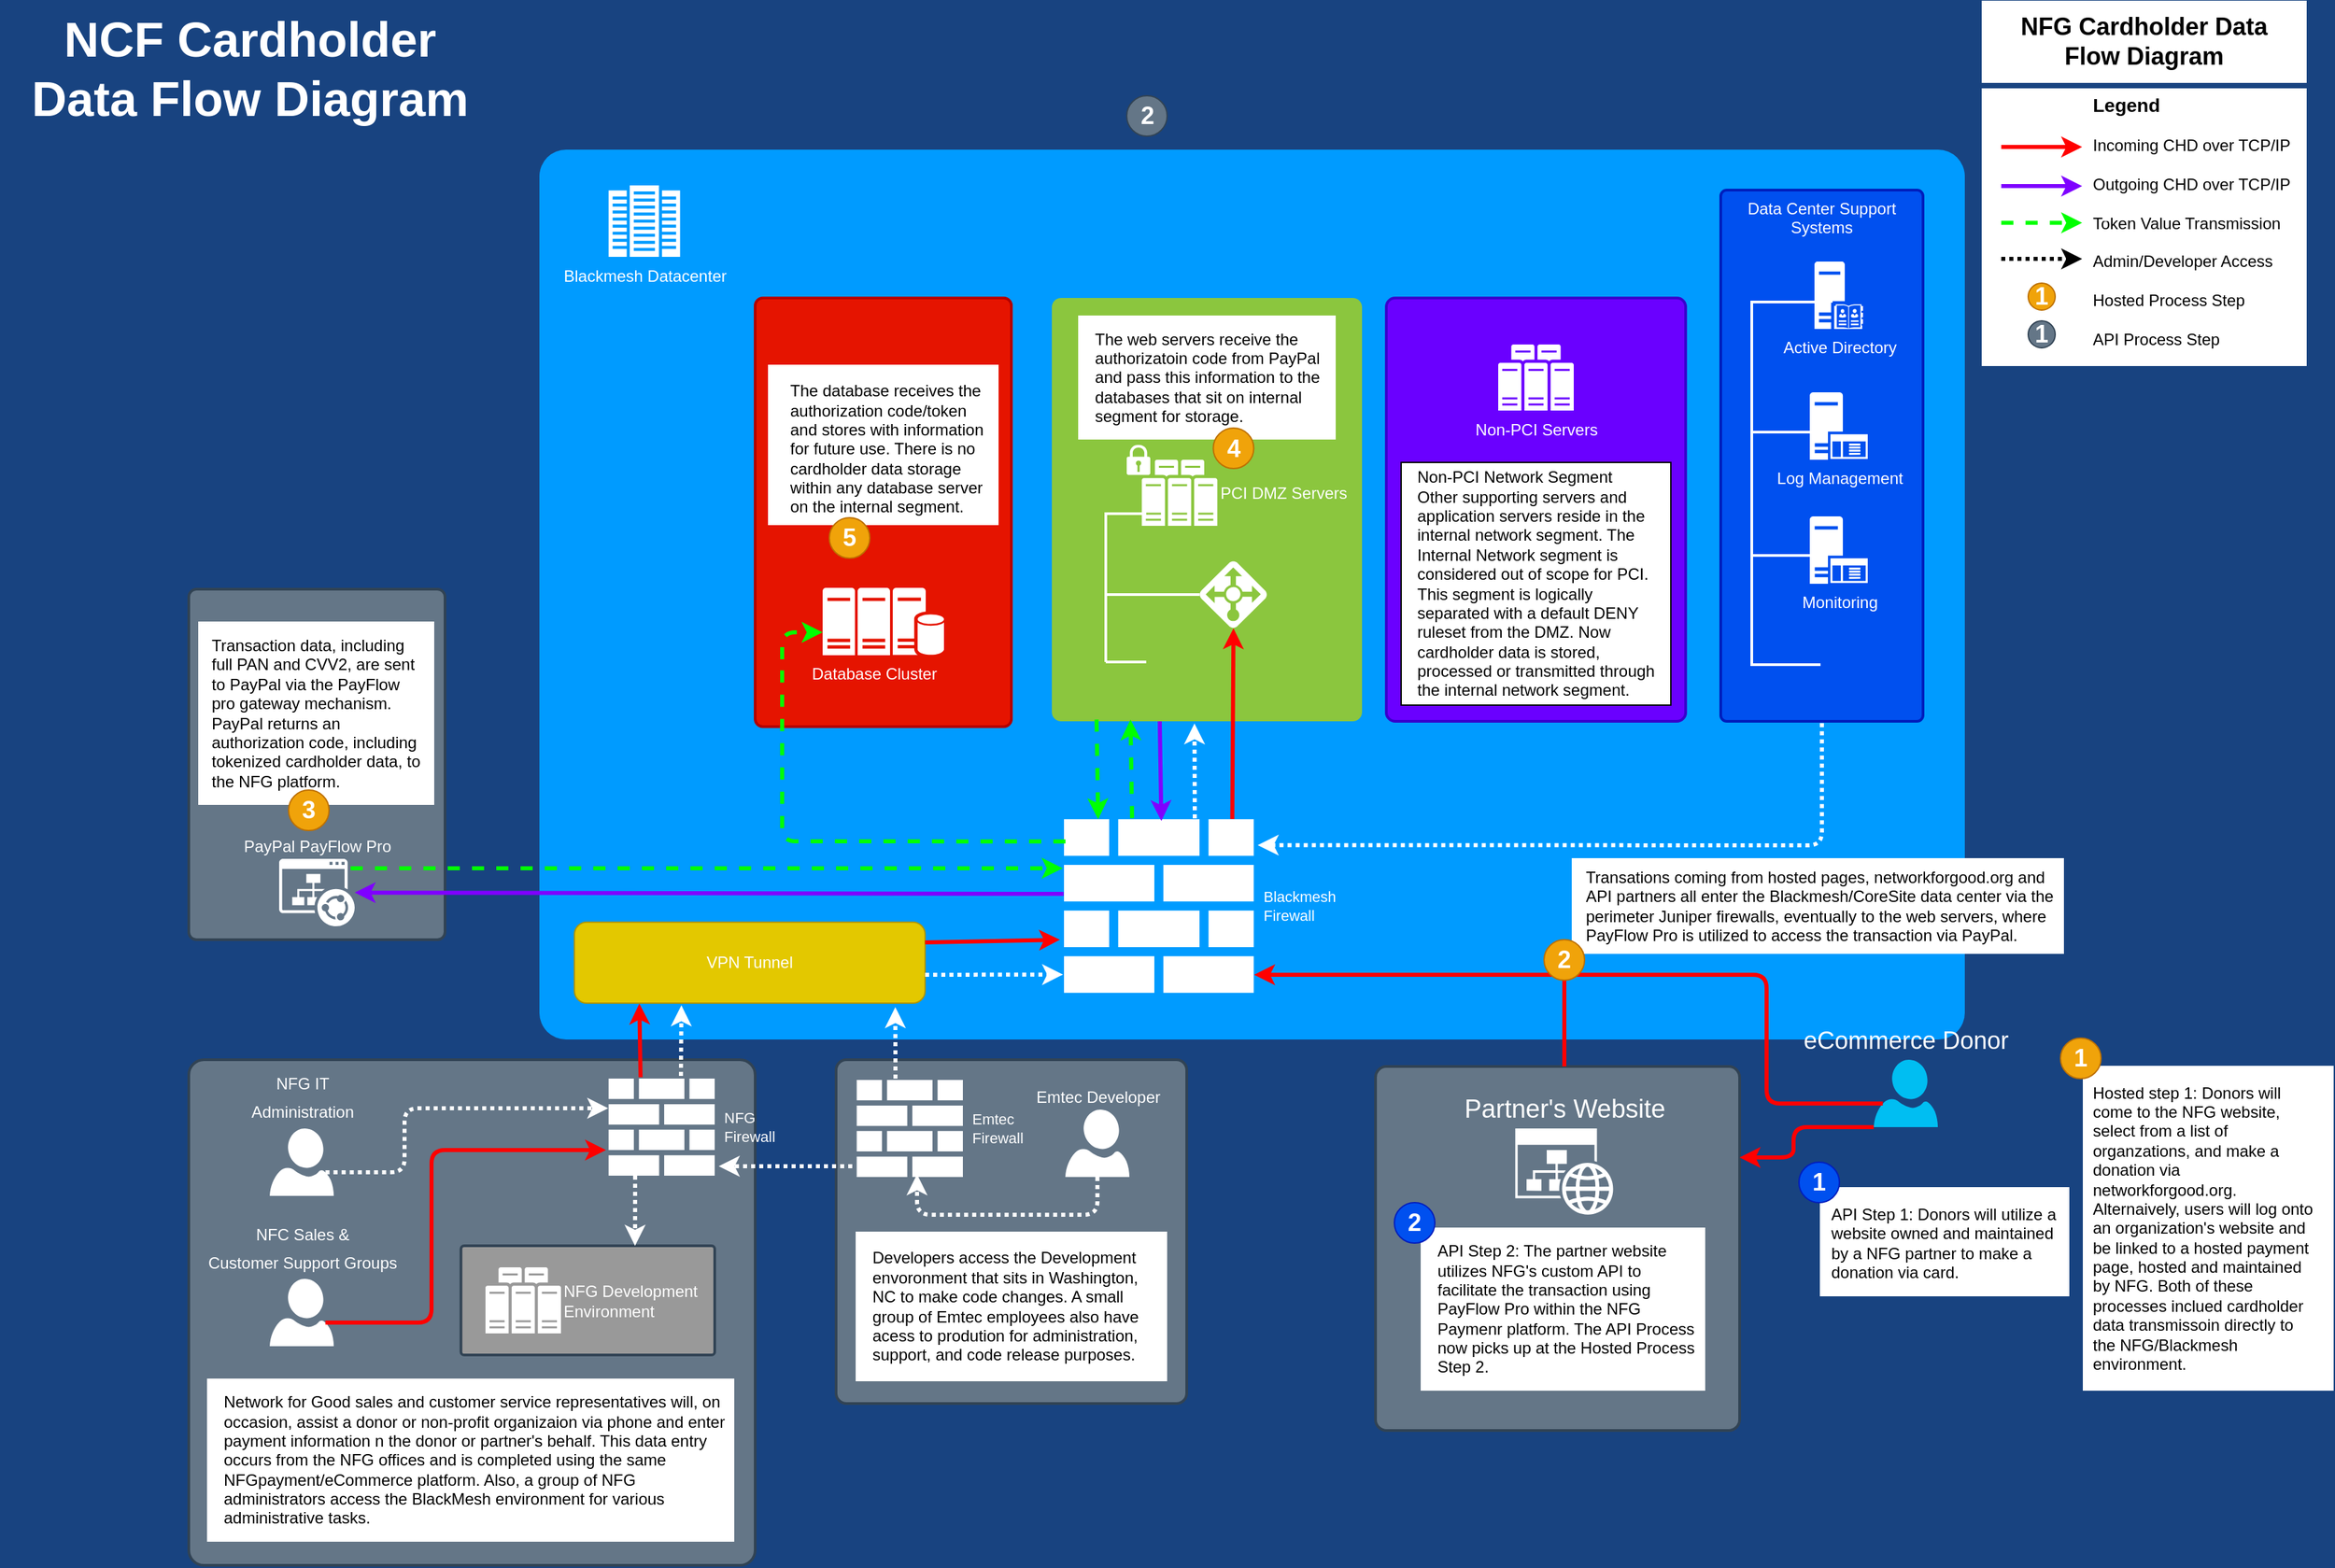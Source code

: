 <mxfile version="14.9.6" type="device"><diagram name="Page-1" id="7a6c530e-6e37-e111-ec74-82921da8cc10"><mxGraphModel dx="1536" dy="982" grid="1" gridSize="10" guides="1" tooltips="1" connect="1" arrows="1" fold="1" page="1" pageScale="1.5" pageWidth="1169" pageHeight="826" background="#184380" math="0" shadow="0"><root><mxCell id="0" style=";html=1;"/><mxCell id="1" style=";html=1;" parent="0"/><mxCell id="23046e2b9bb16c14-116" value="" style="whiteSpace=wrap;html=1;rounded=1;shadow=0;strokeColor=none;strokeWidth=2;fillColor=#009BFF;fontSize=20;fontColor=#FFFFFF;align=center;arcSize=3;verticalAlign=top;spacingTop=4;" parent="1" vertex="1"><mxGeometry x="410" y="150" width="1057" height="660" as="geometry"/></mxCell><mxCell id="23046e2b9bb16c14-64" value="Data Center Support Systems" style="rounded=1;whiteSpace=wrap;html=1;shadow=0;strokeWidth=2;fillColor=#0050ef;fontSize=12;fontColor=#ffffff;align=center;strokeColor=#001DBC;arcSize=3;verticalAlign=top;" parent="1" vertex="1"><mxGeometry x="1286" y="180" width="150" height="394" as="geometry"/></mxCell><mxCell id="23046e2b9bb16c14-27" value="" style="rounded=1;whiteSpace=wrap;html=1;shadow=0;strokeWidth=2;fillColor=#8BC63E;fontSize=12;fontColor=#000000;align=center;arcSize=3;strokeColor=none;" parent="1" vertex="1"><mxGeometry x="790" y="260" width="230" height="314" as="geometry"/></mxCell><mxCell id="23046e2b9bb16c14-28" value="" style="rounded=1;whiteSpace=wrap;html=1;shadow=0;strokeWidth=2;fillColor=#e51400;fontSize=12;fontColor=#ffffff;align=center;strokeColor=#B20000;arcSize=3;verticalAlign=middle;" parent="1" vertex="1"><mxGeometry x="570" y="260" width="190" height="318" as="geometry"/></mxCell><mxCell id="24964f25f45c63f1-6" value="" style="shadow=0;dashed=0;html=1;strokeColor=none;shape=mxgraph.mscae.enterprise.lock;fillColor=#FFFFFF;rounded=0;fontSize=12;fontColor=#000000;align=center;" parent="1" vertex="1"><mxGeometry x="845.5" y="368.78" width="17.5" height="22.44" as="geometry"/></mxCell><mxCell id="23046e2b9bb16c14-7" value="" style="shadow=0;dashed=0;html=1;strokeColor=none;labelPosition=center;verticalLabelPosition=bottom;verticalAlign=top;shape=mxgraph.mscae.cloud.azure_load_balancer_feature;fillColor=#FFFFFF;rounded=1;fontSize=12;fontColor=#000000;align=center;" parent="1" vertex="1"><mxGeometry x="899.7" y="455" width="50" height="50" as="geometry"/></mxCell><mxCell id="23046e2b9bb16c14-113" value="&lt;font style=&quot;font-size: 36px&quot;&gt;NCF Cardholder &lt;br&gt;Data Flow Diagram&lt;/font&gt;" style="text;strokeColor=none;fillColor=none;html=1;fontSize=24;fontStyle=1;verticalAlign=middle;align=center;rounded=0;shadow=0;fontColor=#FFFFFF;" parent="1" vertex="1"><mxGeometry x="10" y="70" width="370" height="40" as="geometry"/></mxCell><mxCell id="F9Jd3yDBufdOhuTDFZ8U-1" value="&lt;font color=&quot;#ffffff&quot;&gt;Blackmesh Datacenter&lt;/font&gt;" style="pointerEvents=1;shadow=0;dashed=0;html=1;labelPosition=center;verticalLabelPosition=bottom;verticalAlign=top;outlineConnect=0;align=center;shape=mxgraph.office.servers.datacenter;strokeColor=none;" parent="1" vertex="1"><mxGeometry x="461.3" y="176.5" width="53" height="53" as="geometry"/></mxCell><mxCell id="F9Jd3yDBufdOhuTDFZ8U-3" value="&lt;font color=&quot;#ffffff&quot;&gt;PCI DMZ Servers&lt;/font&gt;" style="pointerEvents=1;shadow=0;dashed=0;html=1;labelPosition=right;verticalLabelPosition=middle;verticalAlign=middle;outlineConnect=0;align=left;shape=mxgraph.office.servers.physical_host_farm;strokeColor=none;" parent="1" vertex="1"><mxGeometry x="856.7" y="380" width="56" height="49" as="geometry"/></mxCell><mxCell id="F9Jd3yDBufdOhuTDFZ8U-4" value="&lt;font color=&quot;#ffffff&quot;&gt;Log Management&lt;/font&gt;" style="aspect=fixed;pointerEvents=1;shadow=0;dashed=0;html=1;labelPosition=center;verticalLabelPosition=bottom;verticalAlign=top;align=center;shape=mxgraph.mscae.enterprise.application_server;strokeColor=none;" parent="1" vertex="1"><mxGeometry x="1352" y="330" width="43" height="50" as="geometry"/></mxCell><mxCell id="F9Jd3yDBufdOhuTDFZ8U-5" value="&lt;font color=&quot;#ffffff&quot;&gt;Active Directory&lt;/font&gt;" style="aspect=fixed;pointerEvents=1;shadow=0;dashed=0;html=1;labelPosition=center;verticalLabelPosition=bottom;verticalAlign=top;align=center;shape=mxgraph.mscae.enterprise.server_directory;strokeColor=none;" parent="1" vertex="1"><mxGeometry x="1355.5" y="233" width="36" height="50" as="geometry"/></mxCell><mxCell id="F9Jd3yDBufdOhuTDFZ8U-6" value="&lt;font color=&quot;#ffffff&quot;&gt;Monitoring&lt;/font&gt;" style="aspect=fixed;pointerEvents=1;shadow=0;dashed=0;html=1;labelPosition=center;verticalLabelPosition=bottom;verticalAlign=top;align=center;shape=mxgraph.mscae.enterprise.application_server;strokeColor=none;" parent="1" vertex="1"><mxGeometry x="1352" y="422" width="43" height="50" as="geometry"/></mxCell><mxCell id="F9Jd3yDBufdOhuTDFZ8U-11" value="" style="line;strokeWidth=2;direction=south;html=1;strokeColor=#FFFFFF;" parent="1" vertex="1"><mxGeometry x="1304" y="262" width="10" height="271" as="geometry"/></mxCell><mxCell id="F9Jd3yDBufdOhuTDFZ8U-12" value="" style="line;strokeWidth=2;html=1;strokeColor=#FFFFFF;" parent="1" vertex="1"><mxGeometry x="1308" y="258" width="52" height="10" as="geometry"/></mxCell><mxCell id="F9Jd3yDBufdOhuTDFZ8U-13" value="" style="line;strokeWidth=2;html=1;strokeColor=#FFFFFF;" parent="1" vertex="1"><mxGeometry x="1308" y="446" width="52" height="10" as="geometry"/></mxCell><mxCell id="F9Jd3yDBufdOhuTDFZ8U-14" value="" style="line;strokeWidth=2;html=1;strokeColor=#FFFFFF;" parent="1" vertex="1"><mxGeometry x="1308" y="354.5" width="52" height="10" as="geometry"/></mxCell><mxCell id="F9Jd3yDBufdOhuTDFZ8U-15" value="" style="line;strokeWidth=2;html=1;strokeColor=#FFFFFF;" parent="1" vertex="1"><mxGeometry x="1308" y="527" width="52" height="10" as="geometry"/></mxCell><mxCell id="23046e2b9bb16c14-62" value="Blackmesh&lt;br&gt;Firewall" style="shadow=0;dashed=0;html=1;strokeColor=none;labelPosition=right;verticalLabelPosition=middle;verticalAlign=middle;shape=mxgraph.office.concepts.firewall;fillColor=#FFFFFF;rounded=1;fontSize=11;fontColor=#FFFFFF;align=left;spacingLeft=5;" parent="1" vertex="1"><mxGeometry x="799" y="646.64" width="140.7" height="128.72" as="geometry"/></mxCell><mxCell id="F9Jd3yDBufdOhuTDFZ8U-18" value="" style="edgeStyle=elbowEdgeStyle;elbow=vertical;endArrow=none;html=1;strokeWidth=3;strokeColor=#FFFFFF;dashed=1;endFill=0;entryX=0.5;entryY=1;entryDx=0;entryDy=0;dashPattern=1 1;exitX=1.021;exitY=0.149;exitDx=0;exitDy=0;exitPerimeter=0;startArrow=classic;startFill=1;" parent="1" target="23046e2b9bb16c14-64" edge="1" source="23046e2b9bb16c14-62"><mxGeometry width="50" height="50" relative="1" as="geometry"><mxPoint x="1130" y="630" as="sourcePoint"/><mxPoint x="1360" y="580" as="targetPoint"/><Array as="points"><mxPoint x="1150" y="666"/></Array></mxGeometry></mxCell><mxCell id="F9Jd3yDBufdOhuTDFZ8U-19" value="" style="edgeStyle=elbowEdgeStyle;elbow=vertical;endArrow=none;html=1;exitX=0.008;exitY=0.128;exitDx=0;exitDy=0;exitPerimeter=0;strokeWidth=3;dashed=1;endFill=0;strokeColor=#00FF00;" parent="1" source="23046e2b9bb16c14-62" edge="1"><mxGeometry width="50" height="50" relative="1" as="geometry"><mxPoint x="830" y="650" as="sourcePoint"/><mxPoint x="590" y="530" as="targetPoint"/><Array as="points"><mxPoint x="700" y="663"/></Array></mxGeometry></mxCell><mxCell id="F9Jd3yDBufdOhuTDFZ8U-20" value="" style="endArrow=classic;html=1;strokeWidth=3;exitX=0.887;exitY=-0.001;exitDx=0;exitDy=0;exitPerimeter=0;endFill=1;entryX=0.5;entryY=1;entryDx=0;entryDy=0;entryPerimeter=0;strokeColor=#FF0000;" parent="1" target="23046e2b9bb16c14-7" edge="1" source="23046e2b9bb16c14-62"><mxGeometry width="50" height="50" relative="1" as="geometry"><mxPoint x="884.179" y="698" as="sourcePoint"/><mxPoint x="883" y="574" as="targetPoint"/></mxGeometry></mxCell><mxCell id="F9Jd3yDBufdOhuTDFZ8U-28" value="&lt;b&gt;&lt;font color=&quot;#ffffff&quot; style=&quot;font-size: 18px&quot;&gt;2&lt;/font&gt;&lt;/b&gt;" style="ellipse;whiteSpace=wrap;html=1;aspect=fixed;strokeColor=#314354;fillColor=#647687;fontColor=#ffffff;" parent="1" vertex="1"><mxGeometry x="845.5" y="110" width="30" height="30" as="geometry"/></mxCell><mxCell id="F9Jd3yDBufdOhuTDFZ8U-32" value="&lt;font style=&quot;font-size: 18px&quot;&gt;&lt;b&gt;NFG Cardholder Data Flow Diagram&lt;/b&gt;&lt;/font&gt;" style="rounded=0;whiteSpace=wrap;html=1;fontColor=#000000;strokeColor=#FFFFFF;fillColor=#ffffff;align=center;spacingLeft=10;spacingRight=10;" parent="1" vertex="1"><mxGeometry x="1480" y="40" width="240" height="60" as="geometry"/></mxCell><mxCell id="F9Jd3yDBufdOhuTDFZ8U-33" value="" style="rounded=0;whiteSpace=wrap;html=1;fontColor=#000000;strokeColor=#FFFFFF;fillColor=#ffffff;align=center;labelPosition=center;verticalLabelPosition=middle;verticalAlign=middle;" parent="1" vertex="1"><mxGeometry x="1480" y="105" width="240" height="205" as="geometry"/></mxCell><mxCell id="F9Jd3yDBufdOhuTDFZ8U-34" value="&lt;font style=&quot;font-size: 14px&quot;&gt;&lt;b&gt;Legend&lt;/b&gt;&lt;/font&gt;&lt;br&gt;&lt;br&gt;Incoming CHD over TCP/IP&lt;br&gt;&lt;br&gt;Outgoing CHD over TCP/IP&lt;br&gt;&lt;br&gt;Token Value Transmission&lt;br&gt;&lt;br&gt;Admin/Developer Access&lt;br&gt;&lt;br&gt;Hosted Process Step&lt;br&gt;&lt;br&gt;API Process Step" style="text;html=1;strokeColor=none;fillColor=none;align=left;verticalAlign=middle;whiteSpace=wrap;rounded=0;fontColor=#000000;" parent="1" vertex="1"><mxGeometry x="1560" y="106" width="160" height="194" as="geometry"/></mxCell><mxCell id="F9Jd3yDBufdOhuTDFZ8U-35" value="&lt;b&gt;&lt;font color=&quot;#ffffff&quot; style=&quot;font-size: 18px&quot;&gt;1&lt;/font&gt;&lt;/b&gt;" style="ellipse;whiteSpace=wrap;html=1;aspect=fixed;strokeColor=#BD7000;fillColor=#f0a30a;fontColor=#000000;" parent="1" vertex="1"><mxGeometry x="1514" y="249" width="20" height="20" as="geometry"/></mxCell><mxCell id="F9Jd3yDBufdOhuTDFZ8U-39" value="" style="edgeStyle=orthogonalEdgeStyle;rounded=0;orthogonalLoop=1;jettySize=auto;html=1;dashed=1;fontColor=#000000;endArrow=none;endFill=0;strokeColor=#FFFFFF;strokeWidth=3;" parent="1" target="F9Jd3yDBufdOhuTDFZ8U-34" edge="1"><mxGeometry relative="1" as="geometry"><mxPoint x="1552" y="201" as="sourcePoint"/></mxGeometry></mxCell><mxCell id="F9Jd3yDBufdOhuTDFZ8U-40" value="&lt;b&gt;&lt;font color=&quot;#ffffff&quot; style=&quot;font-size: 18px&quot;&gt;1&lt;/font&gt;&lt;/b&gt;" style="ellipse;whiteSpace=wrap;html=1;aspect=fixed;strokeColor=#314354;fillColor=#647687;fontColor=#ffffff;" parent="1" vertex="1"><mxGeometry x="1514" y="277" width="20" height="20" as="geometry"/></mxCell><mxCell id="F9Jd3yDBufdOhuTDFZ8U-41" value="" style="endArrow=classic;html=1;dashed=1;fontColor=#000000;strokeWidth=3;dashPattern=1 1;endFill=1;" parent="1" edge="1"><mxGeometry width="50" height="50" relative="1" as="geometry"><mxPoint x="1494" y="231" as="sourcePoint"/><mxPoint x="1554" y="231" as="targetPoint"/></mxGeometry></mxCell><mxCell id="F9Jd3yDBufdOhuTDFZ8U-42" value="" style="endArrow=classic;html=1;fontColor=#000000;strokeWidth=3;endFill=1;strokeColor=#7F00FF;" parent="1" edge="1"><mxGeometry width="50" height="50" relative="1" as="geometry"><mxPoint x="1494" y="177" as="sourcePoint"/><mxPoint x="1554" y="177" as="targetPoint"/></mxGeometry></mxCell><mxCell id="F9Jd3yDBufdOhuTDFZ8U-43" value="" style="endArrow=classic;html=1;dashed=1;fontColor=#000000;strokeWidth=3;endFill=1;strokeColor=#00FF00;" parent="1" edge="1"><mxGeometry width="50" height="50" relative="1" as="geometry"><mxPoint x="1494" y="204.29" as="sourcePoint"/><mxPoint x="1554" y="204.29" as="targetPoint"/></mxGeometry></mxCell><mxCell id="F9Jd3yDBufdOhuTDFZ8U-45" value="&lt;font color=&quot;#ffffff&quot;&gt;VPN Tunnel&lt;/font&gt;" style="rounded=1;whiteSpace=wrap;html=1;strokeColor=#B09500;fillColor=#e3c800;align=center;fontColor=#000000;" parent="1" vertex="1"><mxGeometry x="436" y="723" width="260" height="60" as="geometry"/></mxCell><mxCell id="F9Jd3yDBufdOhuTDFZ8U-46" value="" style="rounded=1;whiteSpace=wrap;html=1;strokeColor=#314354;fillColor=#647687;align=center;shadow=0;strokeWidth=2;arcSize=3;fontColor=#ffffff;" parent="1" vertex="1"><mxGeometry x="1030" y="830" width="270" height="270" as="geometry"/></mxCell><mxCell id="F9Jd3yDBufdOhuTDFZ8U-47" value="&lt;font color=&quot;#ffffff&quot; style=&quot;font-size: 19px&quot;&gt;Partner's Website&lt;/font&gt;" style="aspect=fixed;pointerEvents=1;shadow=0;dashed=0;html=1;labelPosition=center;verticalLabelPosition=top;verticalAlign=bottom;align=center;shape=mxgraph.mscae.enterprise.website_generic;rounded=1;strokeColor=none;" parent="1" vertex="1"><mxGeometry x="1133.64" y="876" width="72.73" height="64" as="geometry"/></mxCell><mxCell id="F9Jd3yDBufdOhuTDFZ8U-49" value="&lt;font color=&quot;#ffffff&quot; style=&quot;font-size: 18px;&quot;&gt;eCommerce Donor&lt;/font&gt;" style="verticalLabelPosition=top;html=1;verticalAlign=bottom;align=center;strokeColor=none;fillColor=#00BEF2;shape=mxgraph.azure.user;rounded=1;fontColor=#000000;labelPosition=center;fontSize=18;" parent="1" vertex="1"><mxGeometry x="1399.5" y="825" width="47.5" height="50" as="geometry"/></mxCell><mxCell id="F9Jd3yDBufdOhuTDFZ8U-50" value="&lt;font style=&quot;font-size: 12px&quot;&gt;&lt;br&gt;&lt;/font&gt;" style="rounded=0;whiteSpace=wrap;html=1;fontSize=18;fontColor=#000000;strokeColor=#FFFFFF;fillColor=#ffffff;align=left;spacingLeft=8;spacingRight=8;" parent="1" vertex="1"><mxGeometry x="1555" y="830" width="185" height="240" as="geometry"/></mxCell><mxCell id="F9Jd3yDBufdOhuTDFZ8U-27" value="&lt;b&gt;&lt;font color=&quot;#ffffff&quot; style=&quot;font-size: 18px&quot;&gt;1&lt;/font&gt;&lt;/b&gt;" style="ellipse;whiteSpace=wrap;html=1;aspect=fixed;strokeColor=#BD7000;fillColor=#f0a30a;fontColor=#000000;direction=south;" parent="1" vertex="1"><mxGeometry x="1538" y="809" width="30" height="30" as="geometry"/></mxCell><mxCell id="F9Jd3yDBufdOhuTDFZ8U-51" value="&lt;font style=&quot;font-size: 12px&quot;&gt;&lt;br&gt;&lt;/font&gt;" style="rounded=0;whiteSpace=wrap;html=1;fontSize=18;fontColor=#000000;strokeColor=#FFFFFF;fillColor=#ffffff;align=left;spacingLeft=8;spacingRight=8;" parent="1" vertex="1"><mxGeometry x="1360" y="920" width="184" height="80" as="geometry"/></mxCell><mxCell id="F9Jd3yDBufdOhuTDFZ8U-36" value="&lt;b&gt;&lt;font color=&quot;#ffffff&quot; style=&quot;font-size: 18px&quot;&gt;1&lt;/font&gt;&lt;/b&gt;" style="ellipse;whiteSpace=wrap;html=1;aspect=fixed;strokeColor=#001DBC;fillColor=#0050ef;fontColor=#ffffff;" parent="1" vertex="1"><mxGeometry x="1344" y="901" width="30" height="30" as="geometry"/></mxCell><mxCell id="F9Jd3yDBufdOhuTDFZ8U-52" value="" style="edgeStyle=elbowEdgeStyle;elbow=horizontal;endArrow=classic;html=1;fontSize=18;strokeWidth=3;exitX=0;exitY=1;exitDx=0;exitDy=0;exitPerimeter=0;entryX=1;entryY=0.25;entryDx=0;entryDy=0;fontColor=#FFFFFF;strokeColor=#FF0000;" parent="1" source="F9Jd3yDBufdOhuTDFZ8U-49" target="F9Jd3yDBufdOhuTDFZ8U-46" edge="1"><mxGeometry width="50" height="50" relative="1" as="geometry"><mxPoint x="1410" y="860" as="sourcePoint"/><mxPoint x="1460" y="810" as="targetPoint"/><Array as="points"><mxPoint x="1340" y="880"/></Array></mxGeometry></mxCell><mxCell id="F9Jd3yDBufdOhuTDFZ8U-54" value="&lt;font style=&quot;font-size: 12px&quot;&gt;&lt;br&gt;&lt;/font&gt;" style="rounded=0;whiteSpace=wrap;html=1;fontSize=18;fontColor=#000000;strokeColor=#FFFFFF;fillColor=#ffffff;align=left;spacingLeft=8;spacingRight=8;" parent="1" vertex="1"><mxGeometry x="1064" y="950" width="210" height="120" as="geometry"/></mxCell><mxCell id="F9Jd3yDBufdOhuTDFZ8U-29" value="&lt;b&gt;&lt;font color=&quot;#ffffff&quot; style=&quot;font-size: 18px&quot;&gt;2&lt;/font&gt;&lt;/b&gt;" style="ellipse;whiteSpace=wrap;html=1;aspect=fixed;strokeColor=#001DBC;fillColor=#0050ef;fontColor=#ffffff;" parent="1" vertex="1"><mxGeometry x="1044" y="931" width="30" height="30" as="geometry"/></mxCell><mxCell id="F9Jd3yDBufdOhuTDFZ8U-55" value="" style="edgeStyle=elbowEdgeStyle;elbow=horizontal;endArrow=classic;html=1;fontSize=18;fontColor=#FFFFFF;strokeWidth=3;exitX=0.14;exitY=0.65;exitDx=0;exitDy=0;exitPerimeter=0;strokeColor=#FF0000;" parent="1" source="F9Jd3yDBufdOhuTDFZ8U-49" edge="1"><mxGeometry width="50" height="50" relative="1" as="geometry"><mxPoint x="1280" y="820" as="sourcePoint"/><mxPoint x="940" y="762" as="targetPoint"/><Array as="points"><mxPoint x="1320" y="810"/></Array></mxGeometry></mxCell><mxCell id="F9Jd3yDBufdOhuTDFZ8U-56" value="" style="endArrow=none;html=1;fontSize=18;fontColor=#FFFFFF;strokeWidth=3;endFill=0;strokeColor=#FF0000;" parent="1" edge="1"><mxGeometry width="50" height="50" relative="1" as="geometry"><mxPoint x="1170" y="830" as="sourcePoint"/><mxPoint x="1170" y="760" as="targetPoint"/></mxGeometry></mxCell><mxCell id="F9Jd3yDBufdOhuTDFZ8U-57" value="&lt;font style=&quot;font-size: 12px&quot;&gt;&lt;br&gt;&lt;/font&gt;" style="rounded=0;whiteSpace=wrap;html=1;fontSize=18;fontColor=#000000;strokeColor=#FFFFFF;fillColor=#ffffff;align=left;spacingLeft=8;spacingRight=8;" parent="1" vertex="1"><mxGeometry x="1176" y="676" width="364" height="70" as="geometry"/></mxCell><mxCell id="F9Jd3yDBufdOhuTDFZ8U-22" value="Transations coming from hosted pages, networkforgood.org and API partners all enter the Blackmesh/CoreSite data center via the perimeter Juniper firewalls, eventually to the web servers, where PayFlow Pro is utilized to access the transaction via PayPal.&amp;nbsp;" style="text;html=1;align=left;verticalAlign=middle;whiteSpace=wrap;rounded=0;" parent="1" vertex="1"><mxGeometry x="1184" y="687.75" width="350" height="46.5" as="geometry"/></mxCell><mxCell id="F9Jd3yDBufdOhuTDFZ8U-26" value="&lt;b&gt;&lt;font color=&quot;#ffffff&quot; style=&quot;font-size: 18px&quot;&gt;2&lt;/font&gt;&lt;/b&gt;" style="ellipse;whiteSpace=wrap;html=1;aspect=fixed;strokeColor=#BD7000;fillColor=#f0a30a;fontColor=#000000;" parent="1" vertex="1"><mxGeometry x="1155" y="736" width="30" height="30" as="geometry"/></mxCell><mxCell id="F9Jd3yDBufdOhuTDFZ8U-59" value="&lt;span style=&quot;color: rgb(0 , 0 , 0) ; font-size: 12px ; text-align: left ; line-height: 120%&quot;&gt;Hosted step 1: Donors will come to the NFG website, select from a list of organzations, and make a donation via networkforgood.org. Alternaively, users will log onto an organization's website and be linked to a hosted payment page, hosted and maintained by NFG. Both of these processes inclued cardholder data transmissoin directly to the NFG/Blackmesh environment.&lt;/span&gt;" style="text;html=1;strokeColor=none;fillColor=none;align=left;verticalAlign=middle;whiteSpace=wrap;rounded=0;fontSize=12;fontColor=#000000;" parent="1" vertex="1"><mxGeometry x="1560" y="840" width="170" height="220" as="geometry"/></mxCell><mxCell id="F9Jd3yDBufdOhuTDFZ8U-63" value="&lt;span style=&quot;color: rgb(0 , 0 , 0) ; font-size: 12px ; text-align: left&quot;&gt;API Step 1: Donors will utilize a website owned and maintained by a NFG partner to make a donation via card.&amp;nbsp;&lt;/span&gt;" style="text;html=1;strokeColor=none;fillColor=none;align=left;verticalAlign=middle;whiteSpace=wrap;rounded=0;fontSize=12;fontColor=#000000;" parent="1" vertex="1"><mxGeometry x="1366" y="926" width="178" height="70" as="geometry"/></mxCell><mxCell id="F9Jd3yDBufdOhuTDFZ8U-65" value="&lt;span style=&quot;color: rgb(0 , 0 , 0) ; font-size: 12px ; text-align: left&quot;&gt;API Step 2: The partner website utilizes NFG's custom API to facilitate the transaction using PayFlow Pro within the NFG Paymenr platform. The API Process now picks up at the Hosted Process Step 2.&lt;/span&gt;" style="text;html=1;strokeColor=none;fillColor=none;align=left;verticalAlign=middle;whiteSpace=wrap;rounded=0;fontSize=12;fontColor=#000000;" parent="1" vertex="1"><mxGeometry x="1074" y="970" width="194" height="80" as="geometry"/></mxCell><mxCell id="WydddJ2sQoszbNvb4gMg-1" value="" style="endArrow=classic;html=1;exitX=1;exitY=0.25;exitDx=0;exitDy=0;strokeWidth=3;strokeColor=#FF0000;" parent="1" source="F9Jd3yDBufdOhuTDFZ8U-45" edge="1"><mxGeometry width="50" height="50" relative="1" as="geometry"><mxPoint x="680" y="762" as="sourcePoint"/><mxPoint x="796" y="736" as="targetPoint"/></mxGeometry></mxCell><mxCell id="WydddJ2sQoszbNvb4gMg-2" value="" style="endArrow=classic;html=1;strokeColor=#FFFFFF;strokeWidth=3;exitX=1;exitY=0.65;exitDx=0;exitDy=0;exitPerimeter=0;dashed=1;dashPattern=1 1;entryX=-0.005;entryY=0.724;entryDx=0;entryDy=0;entryPerimeter=0;" parent="1" source="F9Jd3yDBufdOhuTDFZ8U-45" edge="1"><mxGeometry width="50" height="50" relative="1" as="geometry"><mxPoint x="680" y="772" as="sourcePoint"/><mxPoint x="798.296" y="761.833" as="targetPoint"/></mxGeometry></mxCell><mxCell id="WydddJ2sQoszbNvb4gMg-3" value="" style="rounded=1;whiteSpace=wrap;html=1;shadow=0;strokeWidth=2;fillColor=#6a00ff;fontSize=12;fontColor=#ffffff;align=center;arcSize=3;strokeColor=#3700CC;" parent="1" vertex="1"><mxGeometry x="1038" y="260" width="222" height="314" as="geometry"/></mxCell><mxCell id="WydddJ2sQoszbNvb4gMg-4" value="" style="rounded=0;whiteSpace=wrap;html=1;" parent="1" vertex="1"><mxGeometry x="1049" y="382" width="200" height="180" as="geometry"/></mxCell><mxCell id="WydddJ2sQoszbNvb4gMg-5" value="Non-PCI Network Segment&lt;br&gt;Other supporting servers and application servers reside in the internal network segment. The Internal Network segment is considered out of scope for PCI. This segment is logically separated with a default DENY ruleset from the DMZ. Now cardholder data is stored, processed or transmitted through the internal network segment.&amp;nbsp;" style="text;html=1;strokeColor=none;fillColor=none;align=left;verticalAlign=middle;whiteSpace=wrap;rounded=0;" parent="1" vertex="1"><mxGeometry x="1059" y="382" width="180" height="180" as="geometry"/></mxCell><mxCell id="WydddJ2sQoszbNvb4gMg-7" value="" style="rounded=1;whiteSpace=wrap;html=1;strokeColor=#314354;fillColor=#647687;align=center;shadow=0;strokeWidth=2;arcSize=3;fontColor=#ffffff;" parent="1" vertex="1"><mxGeometry x="630" y="825" width="260" height="255" as="geometry"/></mxCell><mxCell id="WydddJ2sQoszbNvb4gMg-8" value="" style="rounded=1;whiteSpace=wrap;html=1;strokeColor=#314354;fillColor=#647687;align=center;shadow=0;strokeWidth=2;arcSize=3;fontColor=#ffffff;" parent="1" vertex="1"><mxGeometry x="150" y="825" width="420" height="375" as="geometry"/></mxCell><mxCell id="WydddJ2sQoszbNvb4gMg-9" value="&lt;font style=&quot;font-size: 12px&quot;&gt;&lt;br&gt;&lt;/font&gt;" style="rounded=0;whiteSpace=wrap;html=1;fontSize=18;fontColor=#000000;strokeColor=#FFFFFF;fillColor=#ffffff;align=left;spacingLeft=8;spacingRight=8;" parent="1" vertex="1"><mxGeometry x="645" y="953" width="230" height="110" as="geometry"/></mxCell><mxCell id="WydddJ2sQoszbNvb4gMg-10" value="&lt;span style=&quot;color: rgb(0 , 0 , 0) ; font-size: 12px ; text-align: left&quot;&gt;Developers access the Development envoronment that sits in Washington, NC to make code changes. A small group of Emtec employees also have acess to prodution for administration, support, and code release purposes.&lt;/span&gt;" style="text;html=1;strokeColor=none;fillColor=none;align=left;verticalAlign=middle;whiteSpace=wrap;rounded=0;fontSize=12;fontColor=#000000;" parent="1" vertex="1"><mxGeometry x="655" y="963" width="210" height="90" as="geometry"/></mxCell><mxCell id="WydddJ2sQoszbNvb4gMg-11" value="&lt;font style=&quot;font-size: 12px&quot;&gt;&lt;br&gt;&lt;/font&gt;" style="rounded=0;whiteSpace=wrap;html=1;fontSize=18;fontColor=#000000;strokeColor=#FFFFFF;fillColor=#ffffff;align=left;spacingLeft=8;spacingRight=8;" parent="1" vertex="1"><mxGeometry x="164" y="1062" width="390" height="120" as="geometry"/></mxCell><mxCell id="WydddJ2sQoszbNvb4gMg-12" value="&lt;span style=&quot;color: rgb(0 , 0 , 0) ; font-size: 12px ; text-align: left&quot;&gt;Network for Good sales and customer service representatives will, on occasion, assist a donor or non-profit organizaion via phone and enter payment information n the donor or partner's behalf. This data entry occurs from the NFG offices and is completed using the same NFGpayment/eCommerce platform. Also, a group of NFG administrators access the BlackMesh environment for various administrative tasks.&lt;/span&gt;" style="text;html=1;strokeColor=none;fillColor=none;align=left;verticalAlign=middle;whiteSpace=wrap;rounded=0;fontSize=12;fontColor=#000000;" parent="1" vertex="1"><mxGeometry x="174" y="1067" width="374" height="110" as="geometry"/></mxCell><mxCell id="WydddJ2sQoszbNvb4gMg-13" value="Emtec&lt;br&gt;Firewall" style="shadow=0;dashed=0;html=1;strokeColor=none;labelPosition=right;verticalLabelPosition=middle;verticalAlign=middle;shape=mxgraph.office.concepts.firewall;fillColor=#FFFFFF;rounded=1;fontSize=11;fontColor=#FFFFFF;align=left;spacingLeft=5;" parent="1" vertex="1"><mxGeometry x="645.3" y="840" width="78.7" height="72" as="geometry"/></mxCell><mxCell id="WydddJ2sQoszbNvb4gMg-14" value="NFG&lt;br&gt;Firewall" style="shadow=0;dashed=0;html=1;strokeColor=none;labelPosition=right;verticalLabelPosition=middle;verticalAlign=middle;shape=mxgraph.office.concepts.firewall;fillColor=#FFFFFF;rounded=1;fontSize=11;fontColor=#FFFFFF;align=left;spacingLeft=5;" parent="1" vertex="1"><mxGeometry x="461.3" y="839" width="78.7" height="72" as="geometry"/></mxCell><mxCell id="WydddJ2sQoszbNvb4gMg-16" value="&lt;font color=&quot;#ffffff&quot; style=&quot;font-size: 12px&quot;&gt;NFC Sales &amp;amp;&lt;br&gt;Customer Support Groups&lt;/font&gt;" style="verticalLabelPosition=top;html=1;verticalAlign=bottom;align=center;strokeColor=none;shape=mxgraph.azure.user;rounded=1;fontColor=#000000;labelPosition=center;fontSize=18;fillColor=#FFFFFF;" parent="1" vertex="1"><mxGeometry x="210.0" y="987.5" width="47.5" height="50" as="geometry"/></mxCell><mxCell id="WydddJ2sQoszbNvb4gMg-17" value="&lt;font color=&quot;#ffffff&quot; style=&quot;font-size: 12px&quot;&gt;Emtec Developer&lt;br&gt;&lt;/font&gt;" style="verticalLabelPosition=top;html=1;verticalAlign=bottom;align=center;strokeColor=none;shape=mxgraph.azure.user;rounded=1;fontColor=#000000;labelPosition=center;fontSize=12;fillColor=#FFFFFF;" parent="1" vertex="1"><mxGeometry x="800" y="862" width="47.5" height="50" as="geometry"/></mxCell><mxCell id="WydddJ2sQoszbNvb4gMg-18" value="&lt;font color=&quot;#ffffff&quot; style=&quot;font-size: 12px&quot;&gt;NFG IT&lt;br&gt;Administration&lt;/font&gt;" style="verticalLabelPosition=top;html=1;verticalAlign=bottom;align=center;strokeColor=none;shape=mxgraph.azure.user;rounded=1;fontColor=#000000;labelPosition=center;fontSize=18;fillColor=#FFFFFF;" parent="1" vertex="1"><mxGeometry x="210" y="876" width="47.5" height="50" as="geometry"/></mxCell><mxCell id="WydddJ2sQoszbNvb4gMg-19" value="" style="edgeStyle=segmentEdgeStyle;endArrow=classic;html=1;fontSize=12;strokeColor=#FFFFFF;strokeWidth=3;exitX=0.5;exitY=1;exitDx=0;exitDy=0;exitPerimeter=0;dashed=1;dashPattern=1 1;" parent="1" source="WydddJ2sQoszbNvb4gMg-17" edge="1"><mxGeometry width="50" height="50" relative="1" as="geometry"><mxPoint x="670" y="960" as="sourcePoint"/><mxPoint x="690" y="910" as="targetPoint"/><Array as="points"><mxPoint x="824" y="940"/><mxPoint x="690" y="940"/><mxPoint x="690" y="910"/></Array></mxGeometry></mxCell><mxCell id="WydddJ2sQoszbNvb4gMg-20" value="" style="endArrow=classic;html=1;dashed=1;dashPattern=1 1;fontSize=12;strokeColor=#FFFFFF;strokeWidth=3;exitX=0.365;exitY=-0.014;exitDx=0;exitDy=0;exitPerimeter=0;entryX=0.915;entryY=1.05;entryDx=0;entryDy=0;entryPerimeter=0;" parent="1" source="WydddJ2sQoszbNvb4gMg-13" target="F9Jd3yDBufdOhuTDFZ8U-45" edge="1"><mxGeometry width="50" height="50" relative="1" as="geometry"><mxPoint x="640" y="840" as="sourcePoint"/><mxPoint x="690" y="790" as="targetPoint"/></mxGeometry></mxCell><mxCell id="WydddJ2sQoszbNvb4gMg-21" value="" style="endArrow=classic;html=1;dashed=1;dashPattern=1 1;fontSize=12;strokeColor=#FFFFFF;strokeWidth=3;exitX=-0.042;exitY=0.889;exitDx=0;exitDy=0;exitPerimeter=0;entryX=1.038;entryY=0.903;entryDx=0;entryDy=0;entryPerimeter=0;" parent="1" source="WydddJ2sQoszbNvb4gMg-13" target="WydddJ2sQoszbNvb4gMg-14" edge="1"><mxGeometry width="50" height="50" relative="1" as="geometry"><mxPoint x="840" y="860" as="sourcePoint"/><mxPoint x="890" y="810" as="targetPoint"/></mxGeometry></mxCell><mxCell id="WydddJ2sQoszbNvb4gMg-22" value="" style="rounded=1;whiteSpace=wrap;html=1;strokeColor=#314354;align=center;shadow=0;strokeWidth=2;arcSize=3;fontColor=#ffffff;fillColor=#999999;" parent="1" vertex="1"><mxGeometry x="351.82" y="963" width="188.18" height="81" as="geometry"/></mxCell><mxCell id="WydddJ2sQoszbNvb4gMg-23" value="" style="endArrow=classic;html=1;dashed=1;dashPattern=1 1;fontSize=12;strokeColor=#FFFFFF;strokeWidth=3;exitX=0.25;exitY=1;exitDx=0;exitDy=0;exitPerimeter=0;entryX=0.686;entryY=0;entryDx=0;entryDy=0;entryPerimeter=0;" parent="1" source="WydddJ2sQoszbNvb4gMg-14" target="WydddJ2sQoszbNvb4gMg-22" edge="1"><mxGeometry width="50" height="50" relative="1" as="geometry"><mxPoint x="670" y="1180" as="sourcePoint"/><mxPoint x="720" y="1130" as="targetPoint"/></mxGeometry></mxCell><mxCell id="WydddJ2sQoszbNvb4gMg-24" value="" style="edgeStyle=elbowEdgeStyle;elbow=horizontal;endArrow=classic;html=1;fontSize=12;strokeWidth=3;exitX=0.87;exitY=0.65;exitDx=0;exitDy=0;exitPerimeter=0;entryX=-0.025;entryY=0.736;entryDx=0;entryDy=0;entryPerimeter=0;strokeColor=#FF0000;" parent="1" source="WydddJ2sQoszbNvb4gMg-16" target="WydddJ2sQoszbNvb4gMg-14" edge="1"><mxGeometry width="50" height="50" relative="1" as="geometry"><mxPoint x="250" y="1040" as="sourcePoint"/><mxPoint x="300" y="990" as="targetPoint"/><Array as="points"><mxPoint x="330" y="950"/></Array></mxGeometry></mxCell><mxCell id="WydddJ2sQoszbNvb4gMg-25" value="" style="edgeStyle=elbowEdgeStyle;elbow=horizontal;endArrow=classic;html=1;fontSize=12;strokeColor=#FFFFFF;strokeWidth=3;exitX=0.87;exitY=0.65;exitDx=0;exitDy=0;exitPerimeter=0;entryX=-0.004;entryY=0.306;entryDx=0;entryDy=0;entryPerimeter=0;dashed=1;dashPattern=1 1;" parent="1" source="WydddJ2sQoszbNvb4gMg-18" target="WydddJ2sQoszbNvb4gMg-14" edge="1"><mxGeometry width="50" height="50" relative="1" as="geometry"><mxPoint x="270" y="910" as="sourcePoint"/><mxPoint x="320" y="860" as="targetPoint"/><Array as="points"><mxPoint x="310" y="901"/></Array></mxGeometry></mxCell><mxCell id="WydddJ2sQoszbNvb4gMg-26" value="" style="endArrow=classic;html=1;fontSize=12;strokeWidth=3;exitX=0.301;exitY=-0.014;exitDx=0;exitDy=0;exitPerimeter=0;entryX=0.185;entryY=1.006;entryDx=0;entryDy=0;entryPerimeter=0;strokeColor=#FF0000;" parent="1" source="WydddJ2sQoszbNvb4gMg-14" target="F9Jd3yDBufdOhuTDFZ8U-45" edge="1"><mxGeometry width="50" height="50" relative="1" as="geometry"><mxPoint x="470" y="820" as="sourcePoint"/><mxPoint x="520" y="770" as="targetPoint"/></mxGeometry></mxCell><mxCell id="WydddJ2sQoszbNvb4gMg-27" value="" style="endArrow=classic;html=1;dashed=1;dashPattern=1 1;fontSize=12;strokeColor=#FFFFFF;strokeWidth=3;exitX=0.682;exitY=-0.028;exitDx=0;exitDy=0;exitPerimeter=0;entryX=0.305;entryY=1.028;entryDx=0;entryDy=0;entryPerimeter=0;" parent="1" source="WydddJ2sQoszbNvb4gMg-14" edge="1" target="F9Jd3yDBufdOhuTDFZ8U-45"><mxGeometry width="50" height="50" relative="1" as="geometry"><mxPoint x="540" y="810" as="sourcePoint"/><mxPoint x="515" y="763" as="targetPoint"/></mxGeometry></mxCell><mxCell id="WydddJ2sQoszbNvb4gMg-28" value="&lt;span style=&quot;color: rgb(255 , 255 , 255)&quot;&gt;NFG Development&lt;br&gt;Environment&lt;/span&gt;" style="pointerEvents=1;shadow=0;dashed=0;html=1;labelPosition=right;verticalLabelPosition=middle;verticalAlign=middle;outlineConnect=0;align=left;shape=mxgraph.office.servers.physical_host_farm;strokeColor=none;" parent="1" vertex="1"><mxGeometry x="370" y="979" width="56" height="49" as="geometry"/></mxCell><mxCell id="WydddJ2sQoszbNvb4gMg-29" value="&lt;font style=&quot;font-size: 12px&quot;&gt;&lt;br&gt;&lt;/font&gt;" style="rounded=0;whiteSpace=wrap;html=1;fontSize=18;fontColor=#000000;strokeColor=#FFFFFF;fillColor=#ffffff;align=left;spacingLeft=8;spacingRight=8;" parent="1" vertex="1"><mxGeometry x="810" y="273.5" width="190" height="91" as="geometry"/></mxCell><mxCell id="WydddJ2sQoszbNvb4gMg-30" value="&lt;span style=&quot;color: rgb(0 , 0 , 0) ; font-size: 12px ; text-align: left&quot;&gt;The web servers receive the authorizatoin code from PayPal and pass this information to the databases that sit on internal segment for storage.&lt;/span&gt;" style="text;html=1;strokeColor=none;fillColor=none;align=left;verticalAlign=middle;whiteSpace=wrap;rounded=0;fontSize=12;fontColor=#000000;" parent="1" vertex="1"><mxGeometry x="820" y="283.5" width="170" height="71" as="geometry"/></mxCell><mxCell id="WydddJ2sQoszbNvb4gMg-31" value="&lt;font color=&quot;#ffffff&quot;&gt;Non-PCI Servers&lt;/font&gt;" style="pointerEvents=1;shadow=0;dashed=0;html=1;labelPosition=center;verticalLabelPosition=bottom;verticalAlign=top;outlineConnect=0;align=center;shape=mxgraph.office.servers.physical_host_farm;strokeColor=none;" parent="1" vertex="1"><mxGeometry x="1121" y="294.5" width="56" height="49" as="geometry"/></mxCell><mxCell id="WydddJ2sQoszbNvb4gMg-32" value="&lt;font style=&quot;font-size: 12px&quot;&gt;&lt;br&gt;&lt;/font&gt;" style="rounded=0;whiteSpace=wrap;html=1;fontSize=18;fontColor=#000000;strokeColor=#FFFFFF;fillColor=#ffffff;align=left;spacingLeft=8;spacingRight=8;" parent="1" vertex="1"><mxGeometry x="580" y="310" width="170" height="118" as="geometry"/></mxCell><mxCell id="WydddJ2sQoszbNvb4gMg-33" value="&lt;span style=&quot;color: rgb(0 , 0 , 0) ; font-size: 12px ; text-align: left&quot;&gt;The database receives the authorization code/token and stores with information for future use. There is no cardholder data storage within any database server on the internal segment.&amp;nbsp;&lt;/span&gt;" style="text;html=1;strokeColor=none;fillColor=none;align=left;verticalAlign=middle;whiteSpace=wrap;rounded=0;fontSize=12;fontColor=#000000;" parent="1" vertex="1"><mxGeometry x="594" y="320" width="150" height="103" as="geometry"/></mxCell><mxCell id="WydddJ2sQoszbNvb4gMg-34" value="" style="aspect=fixed;pointerEvents=1;shadow=0;dashed=0;html=1;strokeColor=none;labelPosition=center;verticalLabelPosition=bottom;verticalAlign=top;align=center;shape=mxgraph.mscae.enterprise.database_server;fontSize=12;fillColor=#FFFFFF;fontColor=#FFFFFF;" parent="1" vertex="1"><mxGeometry x="672" y="475" width="38" height="50" as="geometry"/></mxCell><mxCell id="WydddJ2sQoszbNvb4gMg-35" value="Database Cluster" style="aspect=fixed;pointerEvents=1;shadow=0;dashed=0;html=1;strokeColor=none;labelPosition=center;verticalLabelPosition=bottom;verticalAlign=top;align=center;shape=mxgraph.mscae.enterprise.server_generic;fontSize=12;fillColor=#FFFFFF;fontColor=#FFFFFF;" parent="1" vertex="1"><mxGeometry x="646" y="475" width="24" height="50" as="geometry"/></mxCell><mxCell id="WydddJ2sQoszbNvb4gMg-36" value="" style="aspect=fixed;pointerEvents=1;shadow=0;dashed=0;html=1;strokeColor=none;labelPosition=center;verticalLabelPosition=bottom;verticalAlign=top;align=center;shape=mxgraph.mscae.enterprise.server_generic;fontSize=12;fillColor=#FFFFFF;fontColor=#FFFFFF;" parent="1" vertex="1"><mxGeometry x="620" y="475" width="24" height="50" as="geometry"/></mxCell><mxCell id="WydddJ2sQoszbNvb4gMg-38" value="" style="edgeStyle=segmentEdgeStyle;endArrow=classic;html=1;fontSize=12;fontColor=#FFFFFF;strokeWidth=3;entryX=0;entryY=0.5;entryDx=0;entryDy=0;entryPerimeter=0;dashed=1;strokeColor=#00FF00;" parent="1" edge="1"><mxGeometry width="50" height="50" relative="1" as="geometry"><mxPoint x="590" y="528" as="sourcePoint"/><mxPoint x="620" y="508" as="targetPoint"/><Array as="points"><mxPoint x="590" y="508"/></Array></mxGeometry></mxCell><mxCell id="WydddJ2sQoszbNvb4gMg-42" value="" style="endArrow=none;html=1;fontSize=12;fontColor=#FFFFFF;strokeColor=#FFFFFF;strokeWidth=2;rounded=0;entryX=0;entryY=0.5;entryDx=0;entryDy=0;entryPerimeter=0;" parent="1" edge="1" target="23046e2b9bb16c14-7"><mxGeometry width="50" height="50" relative="1" as="geometry"><mxPoint x="860" y="420" as="sourcePoint"/><mxPoint x="860" y="480" as="targetPoint"/><Array as="points"><mxPoint x="830" y="420"/><mxPoint x="830" y="480"/></Array></mxGeometry></mxCell><mxCell id="WydddJ2sQoszbNvb4gMg-44" value="" style="endArrow=none;html=1;fontSize=12;fontColor=#FFFFFF;strokeColor=#FFFFFF;strokeWidth=2;" parent="1" edge="1"><mxGeometry width="50" height="50" relative="1" as="geometry"><mxPoint x="830" y="530" as="sourcePoint"/><mxPoint x="830" y="480" as="targetPoint"/></mxGeometry></mxCell><mxCell id="WydddJ2sQoszbNvb4gMg-45" value="" style="endArrow=none;html=1;fontSize=12;fontColor=#FFFFFF;strokeColor=#FFFFFF;strokeWidth=2;" parent="1" edge="1"><mxGeometry width="50" height="50" relative="1" as="geometry"><mxPoint x="830" y="530" as="sourcePoint"/><mxPoint x="860" y="530" as="targetPoint"/></mxGeometry></mxCell><mxCell id="F9Jd3yDBufdOhuTDFZ8U-25" value="&lt;b&gt;&lt;font color=&quot;#ffffff&quot; style=&quot;font-size: 18px&quot;&gt;4&lt;/font&gt;&lt;/b&gt;" style="ellipse;whiteSpace=wrap;html=1;aspect=fixed;strokeColor=#BD7000;fillColor=#f0a30a;fontColor=#000000;" parent="1" vertex="1"><mxGeometry x="909.7" y="356.5" width="30" height="30" as="geometry"/></mxCell><mxCell id="F9Jd3yDBufdOhuTDFZ8U-24" value="&lt;b&gt;&lt;font color=&quot;#ffffff&quot; style=&quot;font-size: 18px&quot;&gt;5&lt;/font&gt;&lt;/b&gt;" style="ellipse;whiteSpace=wrap;html=1;aspect=fixed;strokeColor=#BD7000;fillColor=#f0a30a;fontColor=#000000;" parent="1" vertex="1"><mxGeometry x="625" y="423" width="30" height="30" as="geometry"/></mxCell><mxCell id="SxPs7EE1UkxdgLTWXmYr-3" value="" style="endArrow=classic;html=1;strokeWidth=3;strokeColor=#FFFFFF;dashed=1;dashPattern=1 1;entryX=0.438;entryY=1.005;entryDx=0;entryDy=0;entryPerimeter=0;" edge="1" parent="1"><mxGeometry width="50" height="50" relative="1" as="geometry"><mxPoint x="896" y="646" as="sourcePoint"/><mxPoint x="895.74" y="575.57" as="targetPoint"/></mxGeometry></mxCell><mxCell id="SxPs7EE1UkxdgLTWXmYr-4" value="" style="endArrow=classic;html=1;strokeWidth=3;strokeColor=#7F00FF;entryX=0.371;entryY=0.01;entryDx=0;entryDy=0;entryPerimeter=0;" edge="1" parent="1"><mxGeometry width="50" height="50" relative="1" as="geometry"><mxPoint x="870" y="574" as="sourcePoint"/><mxPoint x="871.2" y="647.927" as="targetPoint"/></mxGeometry></mxCell><mxCell id="SxPs7EE1UkxdgLTWXmYr-6" value="" style="endArrow=classic;html=1;fontColor=#000000;strokeWidth=3;endFill=1;strokeColor=#FF0000;" edge="1" parent="1"><mxGeometry width="50" height="50" relative="1" as="geometry"><mxPoint x="1494" y="148" as="sourcePoint"/><mxPoint x="1554" y="148" as="targetPoint"/></mxGeometry></mxCell><mxCell id="SxPs7EE1UkxdgLTWXmYr-7" value="" style="rounded=1;whiteSpace=wrap;html=1;shadow=0;strokeWidth=2;fillColor=#647687;fontSize=12;fontColor=#ffffff;align=center;strokeColor=#314354;arcSize=3;verticalAlign=middle;" vertex="1" parent="1"><mxGeometry x="150" y="476" width="190" height="260" as="geometry"/></mxCell><mxCell id="SxPs7EE1UkxdgLTWXmYr-8" value="&lt;font color=&quot;#ffffff&quot;&gt;PayPal PayFlow Pro&lt;/font&gt;" style="pointerEvents=1;shadow=0;dashed=0;html=1;strokeColor=none;labelPosition=center;verticalLabelPosition=top;verticalAlign=bottom;outlineConnect=0;align=center;shape=mxgraph.office.sites.site_shared;fillColor=#FFFFFF;" vertex="1" parent="1"><mxGeometry x="217" y="676" width="56" height="50" as="geometry"/></mxCell><mxCell id="SxPs7EE1UkxdgLTWXmYr-9" value="" style="endArrow=classic;html=1;strokeWidth=3;strokeColor=#7F00FF;exitX=-0.002;exitY=0.43;exitDx=0;exitDy=0;exitPerimeter=0;" edge="1" parent="1" source="23046e2b9bb16c14-62" target="SxPs7EE1UkxdgLTWXmYr-8"><mxGeometry width="50" height="50" relative="1" as="geometry"><mxPoint x="820" y="701" as="sourcePoint"/><mxPoint x="230" y="711" as="targetPoint"/></mxGeometry></mxCell><mxCell id="SxPs7EE1UkxdgLTWXmYr-10" value="" style="endArrow=classic;html=1;strokeWidth=3;entryX=-0.007;entryY=0.259;entryDx=0;entryDy=0;entryPerimeter=0;strokeColor=#00FF00;dashed=1;" edge="1" parent="1"><mxGeometry width="50" height="50" relative="1" as="geometry"><mxPoint x="270" y="683" as="sourcePoint"/><mxPoint x="798.015" y="682.978" as="targetPoint"/></mxGeometry></mxCell><mxCell id="SxPs7EE1UkxdgLTWXmYr-11" value="" style="endArrow=classic;html=1;strokeWidth=3;entryX=0.371;entryY=0.01;entryDx=0;entryDy=0;entryPerimeter=0;endFill=1;dashed=1;strokeColor=#00FF00;" edge="1" parent="1"><mxGeometry width="50" height="50" relative="1" as="geometry"><mxPoint x="823.15" y="572.71" as="sourcePoint"/><mxPoint x="824.35" y="646.637" as="targetPoint"/></mxGeometry></mxCell><mxCell id="SxPs7EE1UkxdgLTWXmYr-12" value="" style="endArrow=none;html=1;strokeWidth=3;entryX=0.371;entryY=0.01;entryDx=0;entryDy=0;entryPerimeter=0;endFill=0;startArrow=classic;startFill=1;strokeColor=#00FF00;dashed=1;" edge="1" parent="1"><mxGeometry width="50" height="50" relative="1" as="geometry"><mxPoint x="848.3" y="572.71" as="sourcePoint"/><mxPoint x="849.5" y="646.637" as="targetPoint"/></mxGeometry></mxCell><mxCell id="SxPs7EE1UkxdgLTWXmYr-13" value="Transaction data, including full PAN and CVV2, are sent to PayPal via the PayFlow pro gateway mechanism. PayPal returns an authorization code, including tokenized cardholder data, to the NFG platform." style="text;html=1;strokeColor=none;align=left;verticalAlign=middle;whiteSpace=wrap;rounded=0;fillColor=#ffffff;spacingLeft=8;spacingRight=8;" vertex="1" parent="1"><mxGeometry x="157" y="500" width="175" height="136" as="geometry"/></mxCell><mxCell id="F9Jd3yDBufdOhuTDFZ8U-23" value="&lt;b&gt;&lt;font color=&quot;#ffffff&quot; style=&quot;font-size: 18px&quot;&gt;3&lt;/font&gt;&lt;/b&gt;" style="ellipse;whiteSpace=wrap;html=1;aspect=fixed;strokeColor=#BD7000;fillColor=#f0a30a;fontColor=#000000;" parent="1" vertex="1"><mxGeometry x="224" y="625" width="30" height="30" as="geometry"/></mxCell></root></mxGraphModel></diagram></mxfile>